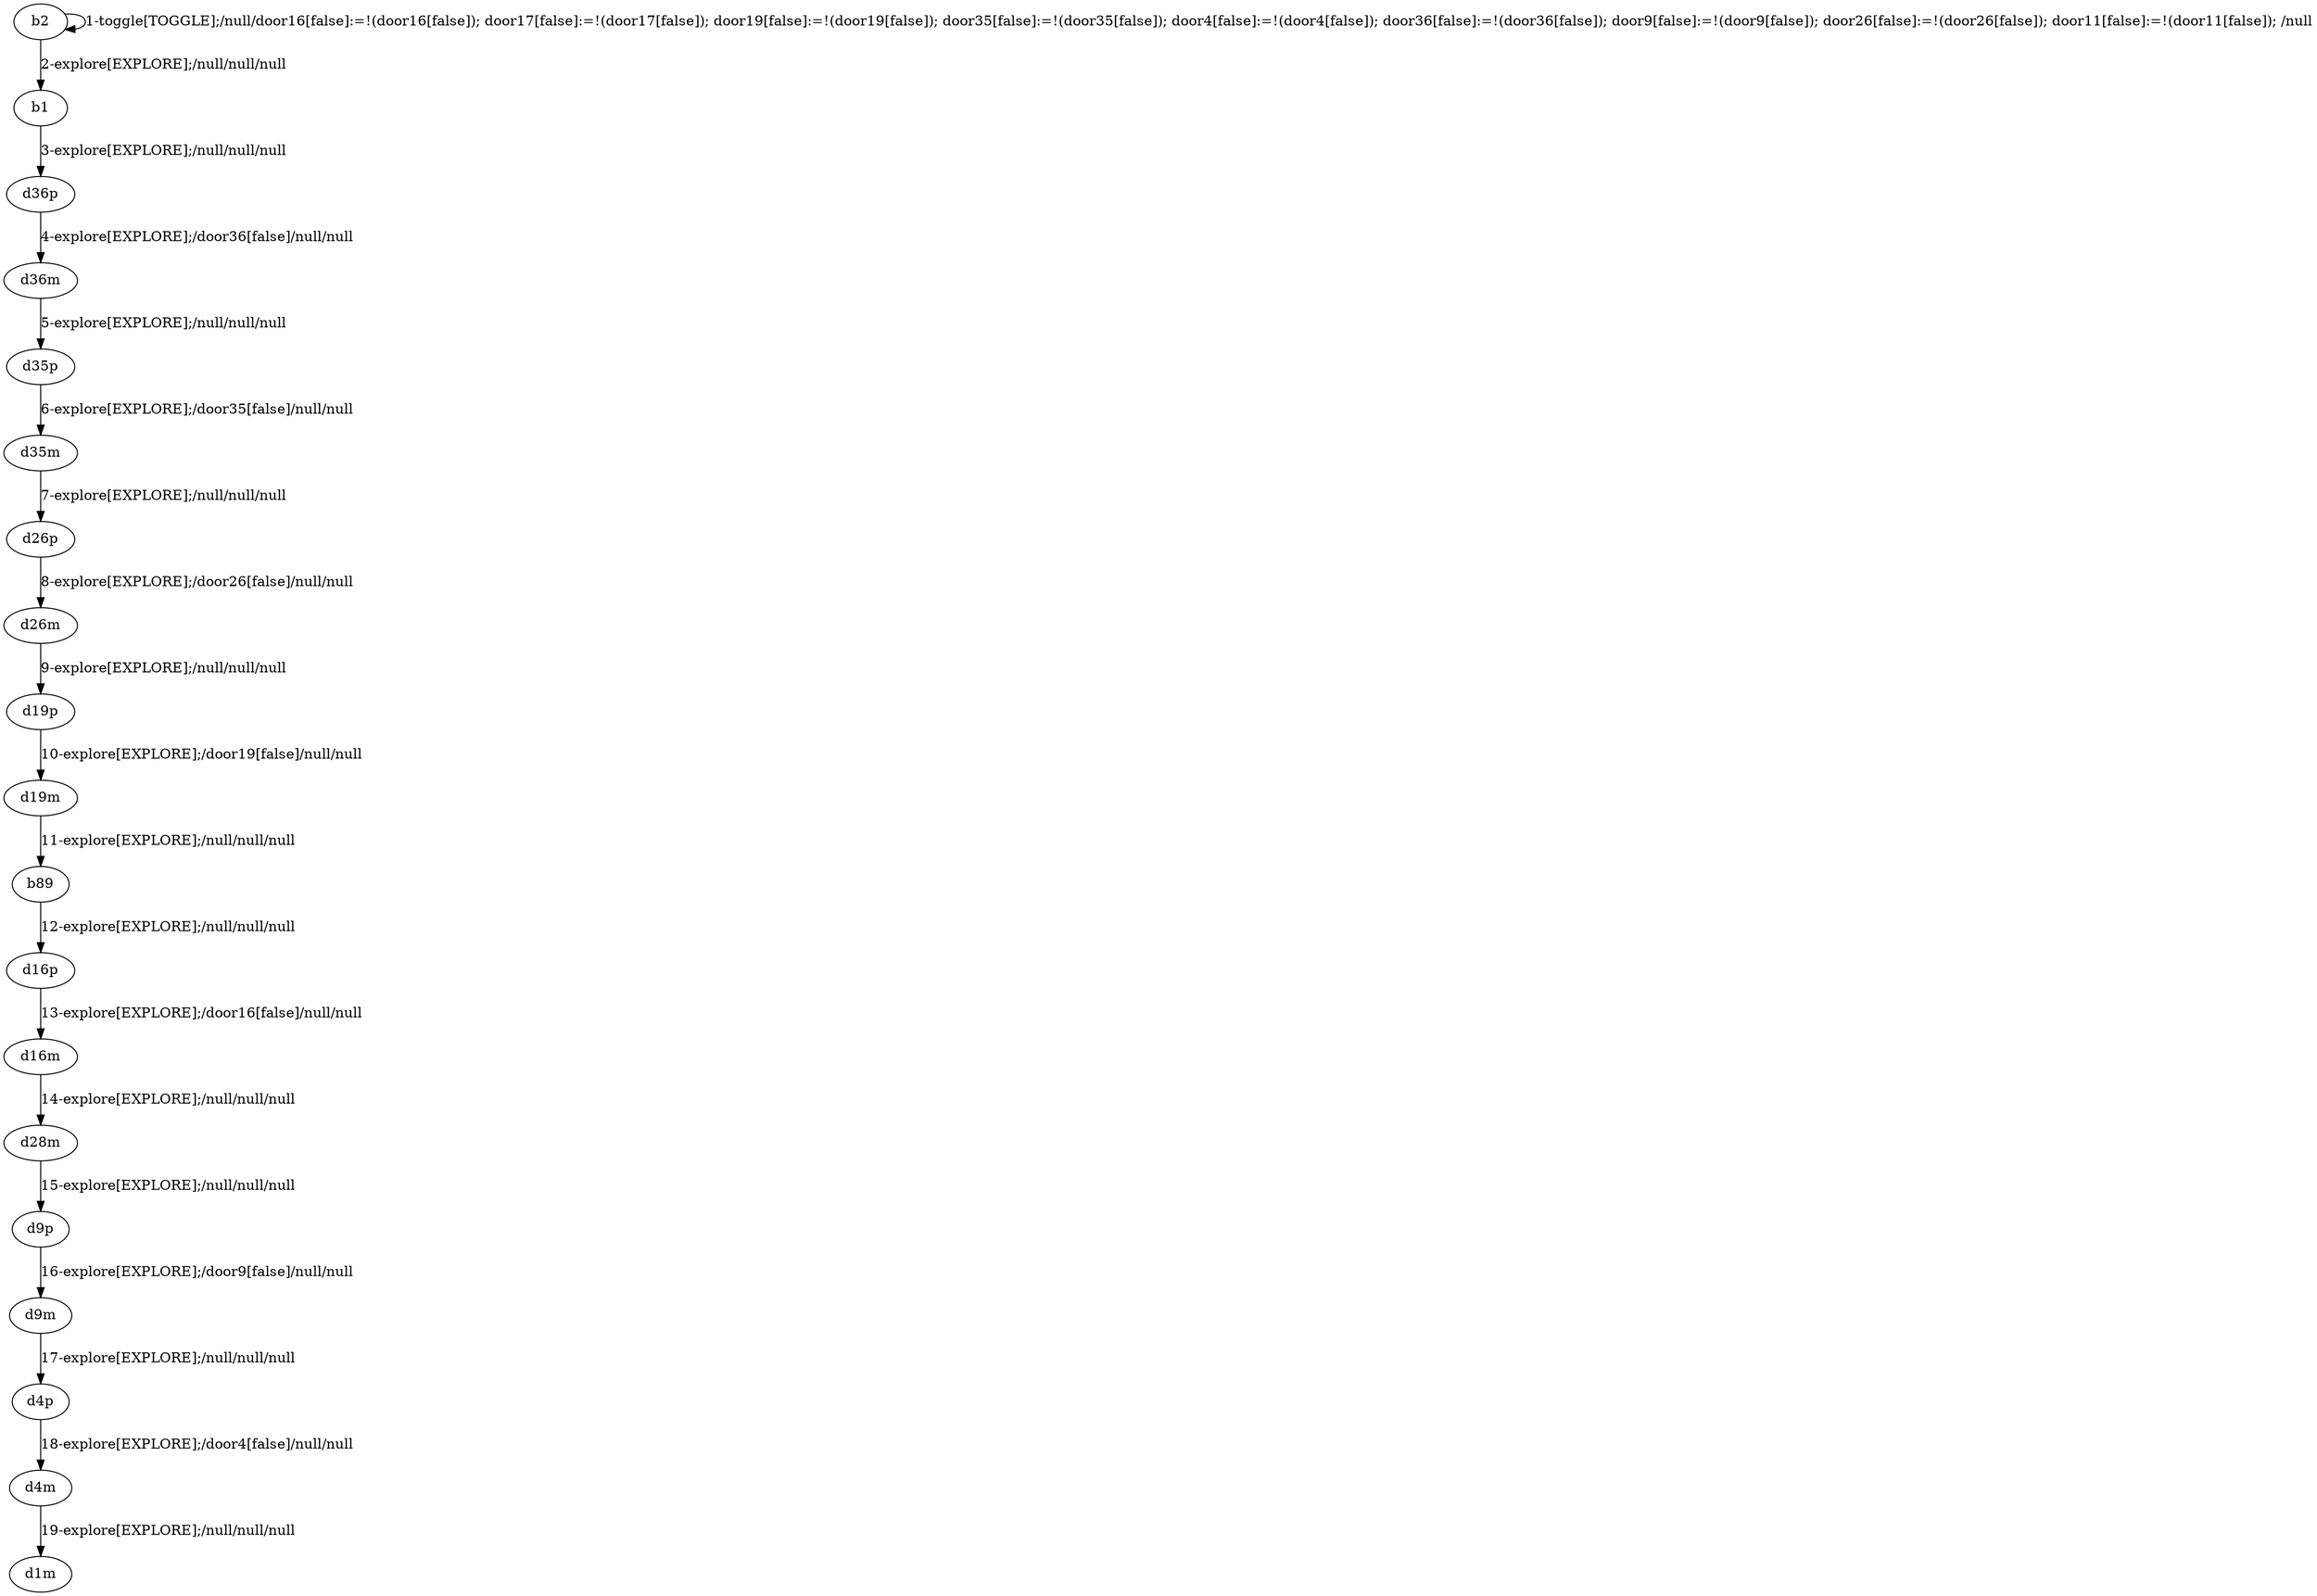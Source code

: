 # Total number of goals covered by this test: 4
# d4p --> d4m
# d4m --> d1m
# d9m --> d4p
# d9p --> d9m

digraph g {
"b2" -> "b2" [label = "1-toggle[TOGGLE];/null/door16[false]:=!(door16[false]); door17[false]:=!(door17[false]); door19[false]:=!(door19[false]); door35[false]:=!(door35[false]); door4[false]:=!(door4[false]); door36[false]:=!(door36[false]); door9[false]:=!(door9[false]); door26[false]:=!(door26[false]); door11[false]:=!(door11[false]); /null"];
"b2" -> "b1" [label = "2-explore[EXPLORE];/null/null/null"];
"b1" -> "d36p" [label = "3-explore[EXPLORE];/null/null/null"];
"d36p" -> "d36m" [label = "4-explore[EXPLORE];/door36[false]/null/null"];
"d36m" -> "d35p" [label = "5-explore[EXPLORE];/null/null/null"];
"d35p" -> "d35m" [label = "6-explore[EXPLORE];/door35[false]/null/null"];
"d35m" -> "d26p" [label = "7-explore[EXPLORE];/null/null/null"];
"d26p" -> "d26m" [label = "8-explore[EXPLORE];/door26[false]/null/null"];
"d26m" -> "d19p" [label = "9-explore[EXPLORE];/null/null/null"];
"d19p" -> "d19m" [label = "10-explore[EXPLORE];/door19[false]/null/null"];
"d19m" -> "b89" [label = "11-explore[EXPLORE];/null/null/null"];
"b89" -> "d16p" [label = "12-explore[EXPLORE];/null/null/null"];
"d16p" -> "d16m" [label = "13-explore[EXPLORE];/door16[false]/null/null"];
"d16m" -> "d28m" [label = "14-explore[EXPLORE];/null/null/null"];
"d28m" -> "d9p" [label = "15-explore[EXPLORE];/null/null/null"];
"d9p" -> "d9m" [label = "16-explore[EXPLORE];/door9[false]/null/null"];
"d9m" -> "d4p" [label = "17-explore[EXPLORE];/null/null/null"];
"d4p" -> "d4m" [label = "18-explore[EXPLORE];/door4[false]/null/null"];
"d4m" -> "d1m" [label = "19-explore[EXPLORE];/null/null/null"];
}